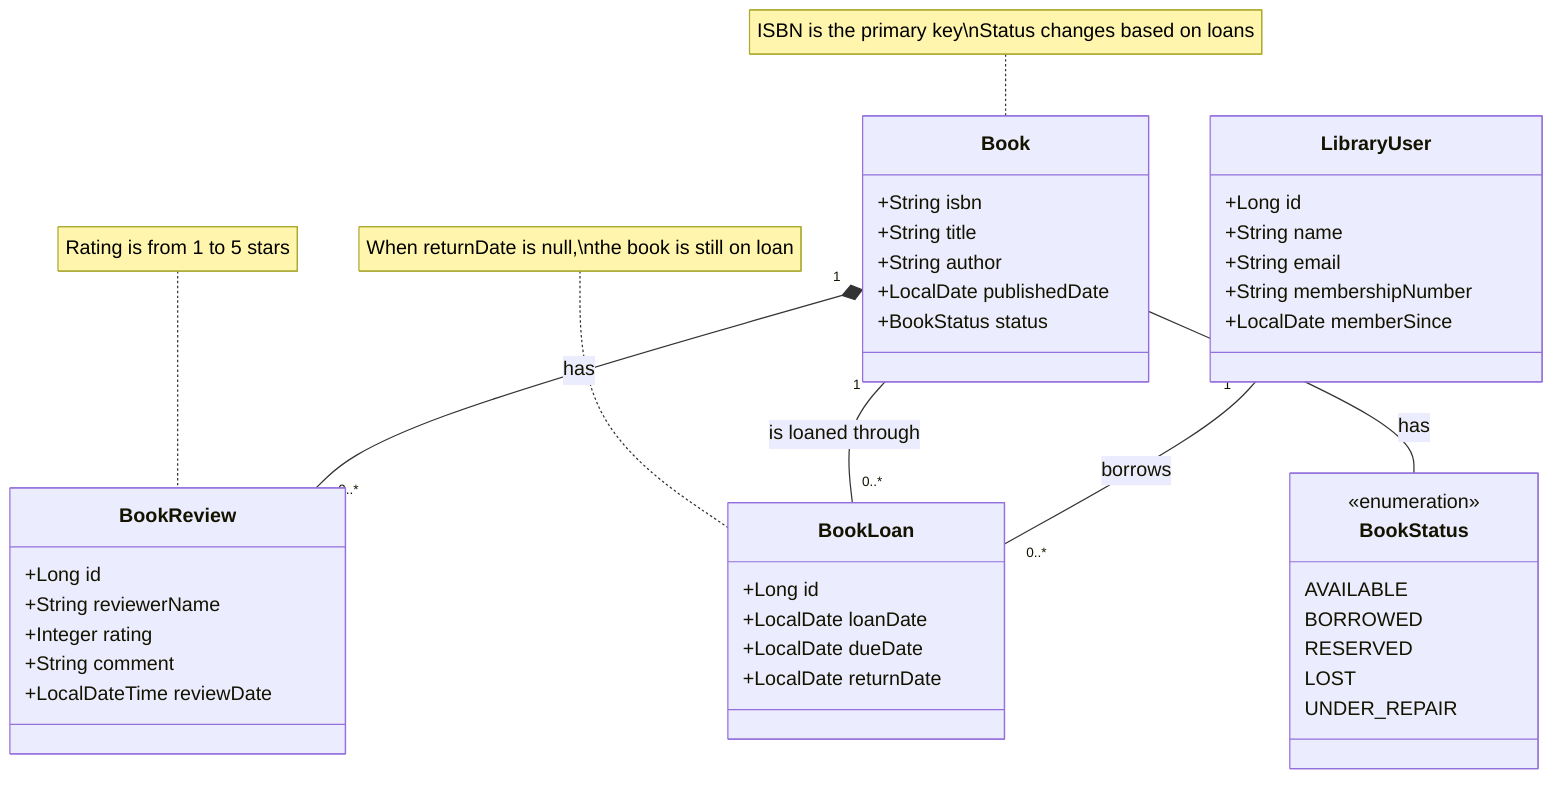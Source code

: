 classDiagram
    class Book {
        +String isbn
        +String title
        +String author
        +LocalDate publishedDate
        +BookStatus status
    }
    
    class LibraryUser {
        +Long id
        +String name
        +String email
        +String membershipNumber
        +LocalDate memberSince
    }
    
    class BookLoan {
        +Long id
        +LocalDate loanDate
        +LocalDate dueDate
        +LocalDate returnDate
    }
    
    class BookReview {
        +Long id
        +String reviewerName
        +Integer rating
        +String comment
        +LocalDateTime reviewDate
    }
    
    class BookStatus {
        <<enumeration>>
        AVAILABLE
        BORROWED
        RESERVED
        LOST
        UNDER_REPAIR
    }
    
    Book "1" *-- "0..*" BookReview : has
    Book "1" -- "0..*" BookLoan : is loaned through
    LibraryUser "1" -- "0..*" BookLoan : borrows
    Book -- BookStatus : has
    
    %% Notes
    note for Book "ISBN is the primary key\nStatus changes based on loans"
    note for BookLoan "When returnDate is null,\nthe book is still on loan"
    note for BookReview "Rating is from 1 to 5 stars"